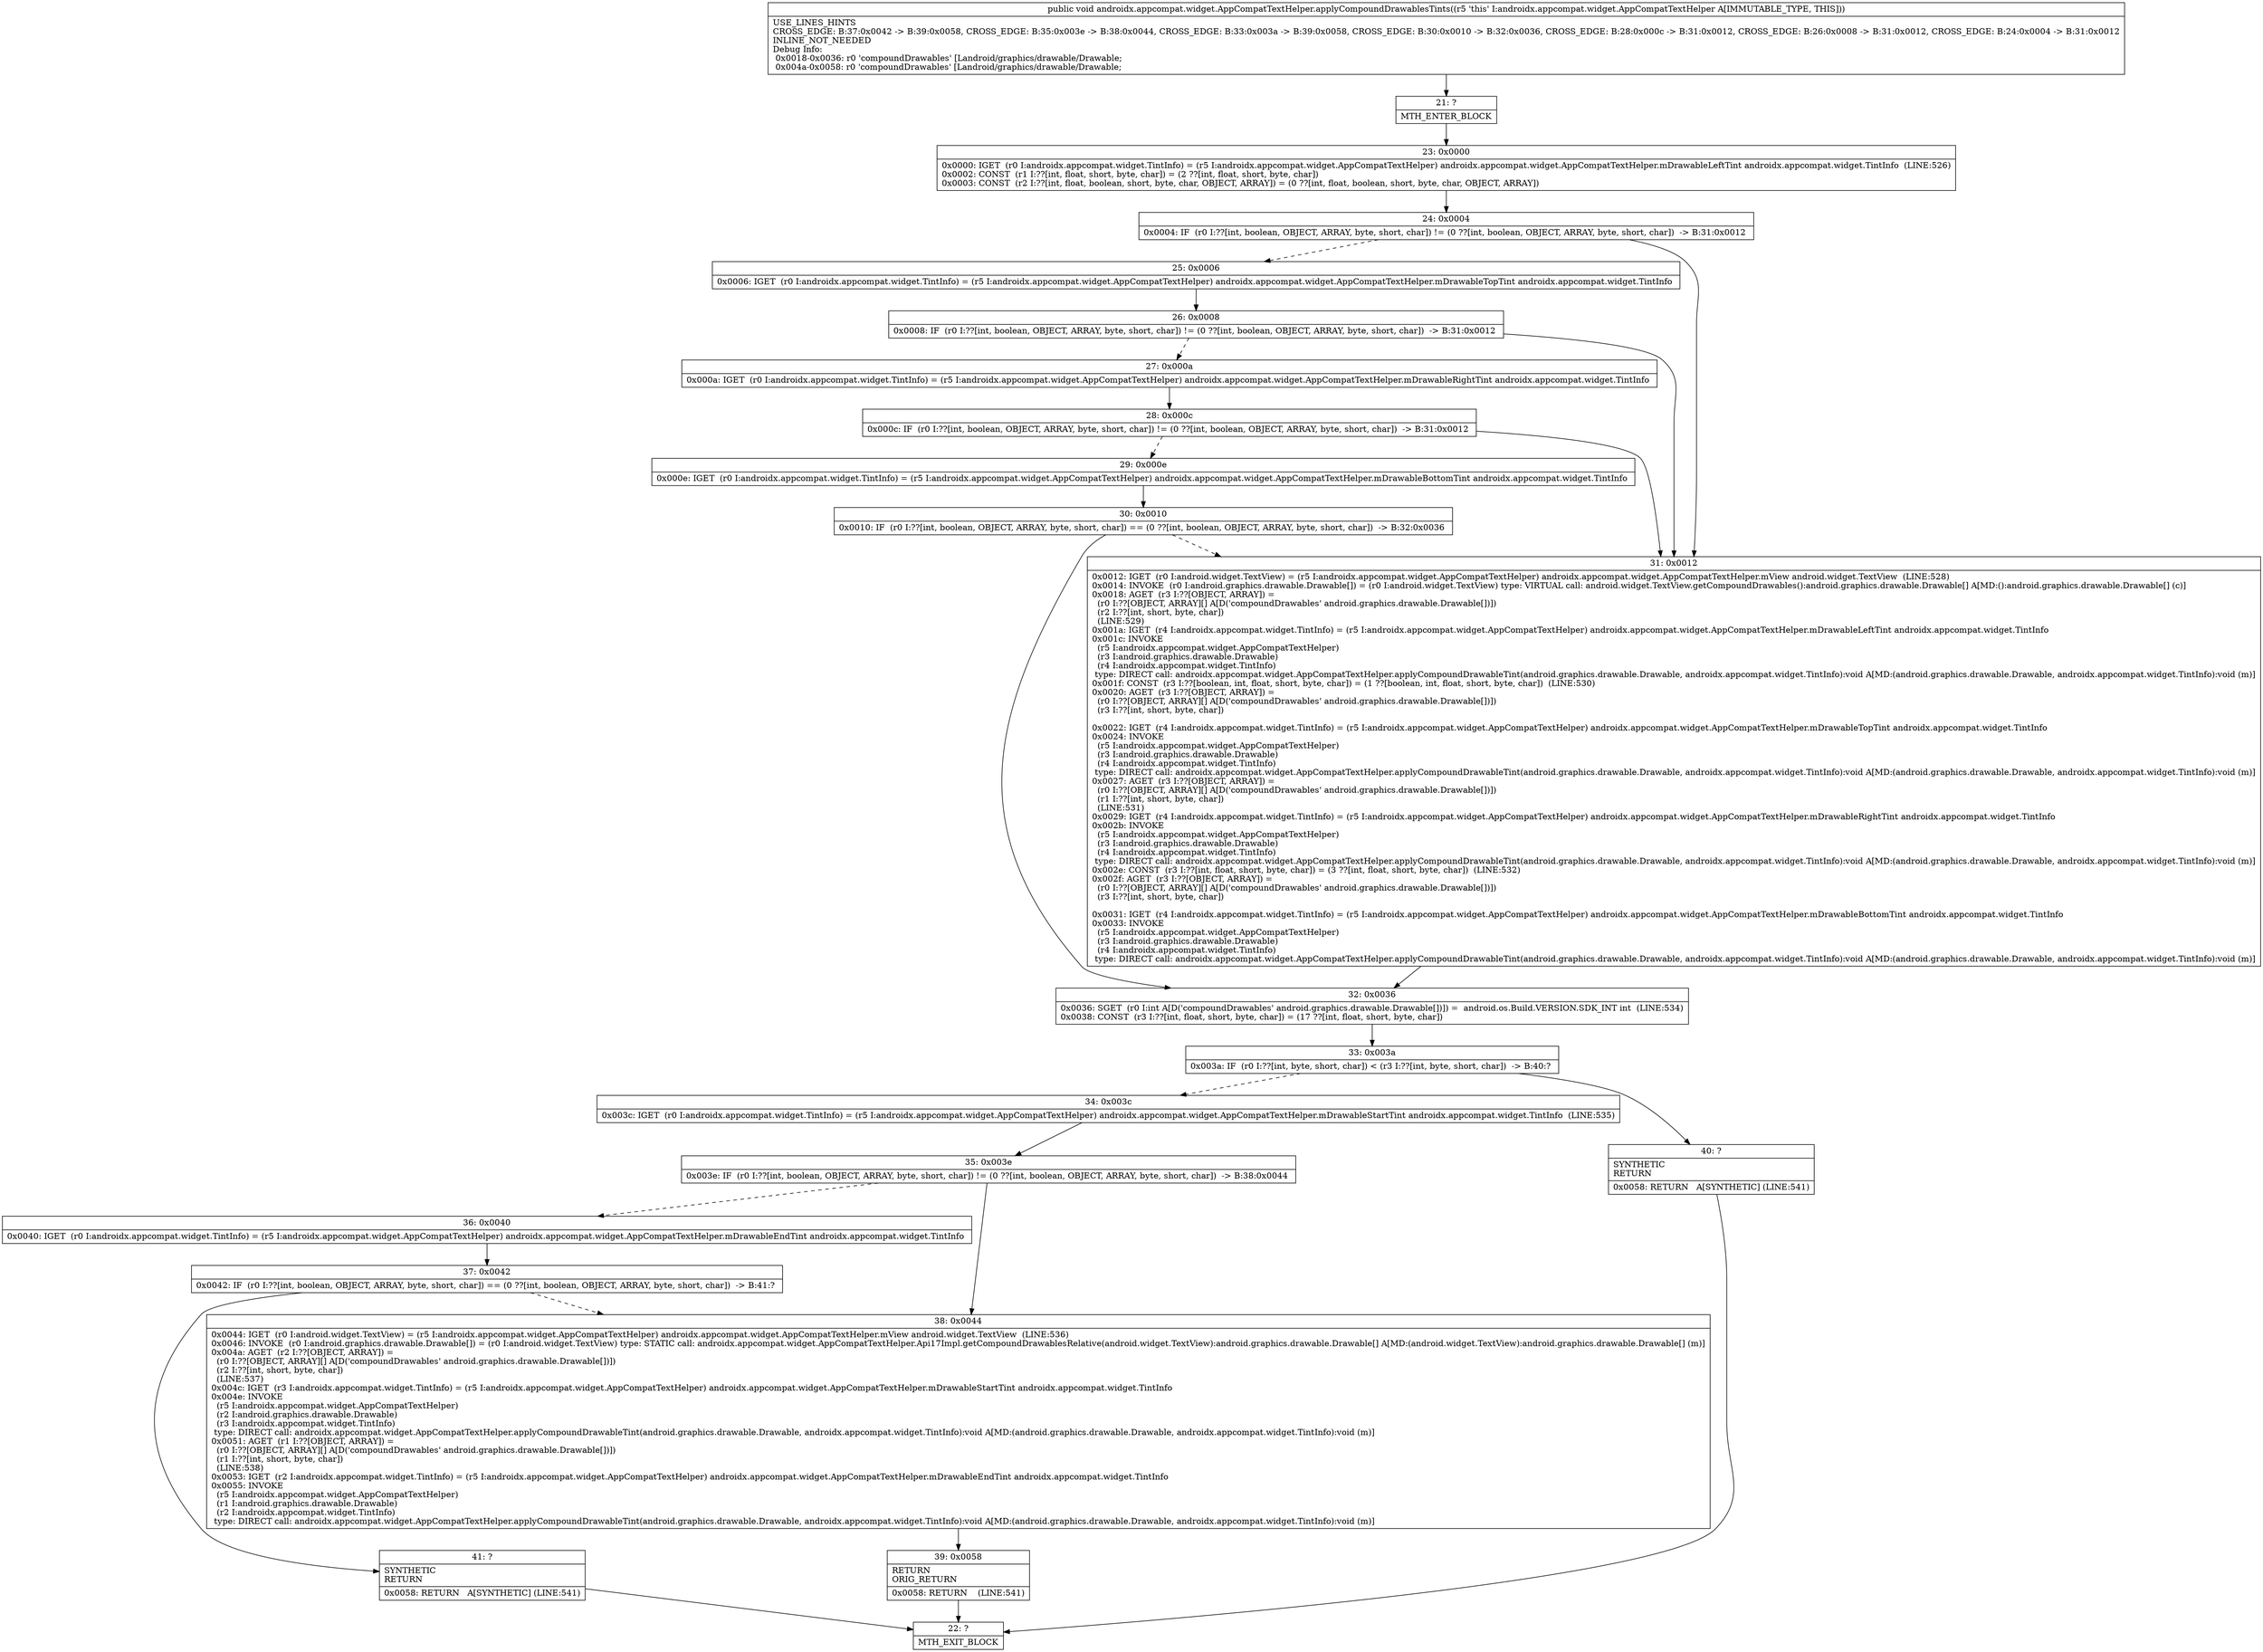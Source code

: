 digraph "CFG forandroidx.appcompat.widget.AppCompatTextHelper.applyCompoundDrawablesTints()V" {
Node_21 [shape=record,label="{21\:\ ?|MTH_ENTER_BLOCK\l}"];
Node_23 [shape=record,label="{23\:\ 0x0000|0x0000: IGET  (r0 I:androidx.appcompat.widget.TintInfo) = (r5 I:androidx.appcompat.widget.AppCompatTextHelper) androidx.appcompat.widget.AppCompatTextHelper.mDrawableLeftTint androidx.appcompat.widget.TintInfo  (LINE:526)\l0x0002: CONST  (r1 I:??[int, float, short, byte, char]) = (2 ??[int, float, short, byte, char]) \l0x0003: CONST  (r2 I:??[int, float, boolean, short, byte, char, OBJECT, ARRAY]) = (0 ??[int, float, boolean, short, byte, char, OBJECT, ARRAY]) \l}"];
Node_24 [shape=record,label="{24\:\ 0x0004|0x0004: IF  (r0 I:??[int, boolean, OBJECT, ARRAY, byte, short, char]) != (0 ??[int, boolean, OBJECT, ARRAY, byte, short, char])  \-\> B:31:0x0012 \l}"];
Node_25 [shape=record,label="{25\:\ 0x0006|0x0006: IGET  (r0 I:androidx.appcompat.widget.TintInfo) = (r5 I:androidx.appcompat.widget.AppCompatTextHelper) androidx.appcompat.widget.AppCompatTextHelper.mDrawableTopTint androidx.appcompat.widget.TintInfo \l}"];
Node_26 [shape=record,label="{26\:\ 0x0008|0x0008: IF  (r0 I:??[int, boolean, OBJECT, ARRAY, byte, short, char]) != (0 ??[int, boolean, OBJECT, ARRAY, byte, short, char])  \-\> B:31:0x0012 \l}"];
Node_27 [shape=record,label="{27\:\ 0x000a|0x000a: IGET  (r0 I:androidx.appcompat.widget.TintInfo) = (r5 I:androidx.appcompat.widget.AppCompatTextHelper) androidx.appcompat.widget.AppCompatTextHelper.mDrawableRightTint androidx.appcompat.widget.TintInfo \l}"];
Node_28 [shape=record,label="{28\:\ 0x000c|0x000c: IF  (r0 I:??[int, boolean, OBJECT, ARRAY, byte, short, char]) != (0 ??[int, boolean, OBJECT, ARRAY, byte, short, char])  \-\> B:31:0x0012 \l}"];
Node_29 [shape=record,label="{29\:\ 0x000e|0x000e: IGET  (r0 I:androidx.appcompat.widget.TintInfo) = (r5 I:androidx.appcompat.widget.AppCompatTextHelper) androidx.appcompat.widget.AppCompatTextHelper.mDrawableBottomTint androidx.appcompat.widget.TintInfo \l}"];
Node_30 [shape=record,label="{30\:\ 0x0010|0x0010: IF  (r0 I:??[int, boolean, OBJECT, ARRAY, byte, short, char]) == (0 ??[int, boolean, OBJECT, ARRAY, byte, short, char])  \-\> B:32:0x0036 \l}"];
Node_32 [shape=record,label="{32\:\ 0x0036|0x0036: SGET  (r0 I:int A[D('compoundDrawables' android.graphics.drawable.Drawable[])]) =  android.os.Build.VERSION.SDK_INT int  (LINE:534)\l0x0038: CONST  (r3 I:??[int, float, short, byte, char]) = (17 ??[int, float, short, byte, char]) \l}"];
Node_33 [shape=record,label="{33\:\ 0x003a|0x003a: IF  (r0 I:??[int, byte, short, char]) \< (r3 I:??[int, byte, short, char])  \-\> B:40:? \l}"];
Node_34 [shape=record,label="{34\:\ 0x003c|0x003c: IGET  (r0 I:androidx.appcompat.widget.TintInfo) = (r5 I:androidx.appcompat.widget.AppCompatTextHelper) androidx.appcompat.widget.AppCompatTextHelper.mDrawableStartTint androidx.appcompat.widget.TintInfo  (LINE:535)\l}"];
Node_35 [shape=record,label="{35\:\ 0x003e|0x003e: IF  (r0 I:??[int, boolean, OBJECT, ARRAY, byte, short, char]) != (0 ??[int, boolean, OBJECT, ARRAY, byte, short, char])  \-\> B:38:0x0044 \l}"];
Node_36 [shape=record,label="{36\:\ 0x0040|0x0040: IGET  (r0 I:androidx.appcompat.widget.TintInfo) = (r5 I:androidx.appcompat.widget.AppCompatTextHelper) androidx.appcompat.widget.AppCompatTextHelper.mDrawableEndTint androidx.appcompat.widget.TintInfo \l}"];
Node_37 [shape=record,label="{37\:\ 0x0042|0x0042: IF  (r0 I:??[int, boolean, OBJECT, ARRAY, byte, short, char]) == (0 ??[int, boolean, OBJECT, ARRAY, byte, short, char])  \-\> B:41:? \l}"];
Node_41 [shape=record,label="{41\:\ ?|SYNTHETIC\lRETURN\l|0x0058: RETURN   A[SYNTHETIC] (LINE:541)\l}"];
Node_22 [shape=record,label="{22\:\ ?|MTH_EXIT_BLOCK\l}"];
Node_38 [shape=record,label="{38\:\ 0x0044|0x0044: IGET  (r0 I:android.widget.TextView) = (r5 I:androidx.appcompat.widget.AppCompatTextHelper) androidx.appcompat.widget.AppCompatTextHelper.mView android.widget.TextView  (LINE:536)\l0x0046: INVOKE  (r0 I:android.graphics.drawable.Drawable[]) = (r0 I:android.widget.TextView) type: STATIC call: androidx.appcompat.widget.AppCompatTextHelper.Api17Impl.getCompoundDrawablesRelative(android.widget.TextView):android.graphics.drawable.Drawable[] A[MD:(android.widget.TextView):android.graphics.drawable.Drawable[] (m)]\l0x004a: AGET  (r2 I:??[OBJECT, ARRAY]) = \l  (r0 I:??[OBJECT, ARRAY][] A[D('compoundDrawables' android.graphics.drawable.Drawable[])])\l  (r2 I:??[int, short, byte, char])\l  (LINE:537)\l0x004c: IGET  (r3 I:androidx.appcompat.widget.TintInfo) = (r5 I:androidx.appcompat.widget.AppCompatTextHelper) androidx.appcompat.widget.AppCompatTextHelper.mDrawableStartTint androidx.appcompat.widget.TintInfo \l0x004e: INVOKE  \l  (r5 I:androidx.appcompat.widget.AppCompatTextHelper)\l  (r2 I:android.graphics.drawable.Drawable)\l  (r3 I:androidx.appcompat.widget.TintInfo)\l type: DIRECT call: androidx.appcompat.widget.AppCompatTextHelper.applyCompoundDrawableTint(android.graphics.drawable.Drawable, androidx.appcompat.widget.TintInfo):void A[MD:(android.graphics.drawable.Drawable, androidx.appcompat.widget.TintInfo):void (m)]\l0x0051: AGET  (r1 I:??[OBJECT, ARRAY]) = \l  (r0 I:??[OBJECT, ARRAY][] A[D('compoundDrawables' android.graphics.drawable.Drawable[])])\l  (r1 I:??[int, short, byte, char])\l  (LINE:538)\l0x0053: IGET  (r2 I:androidx.appcompat.widget.TintInfo) = (r5 I:androidx.appcompat.widget.AppCompatTextHelper) androidx.appcompat.widget.AppCompatTextHelper.mDrawableEndTint androidx.appcompat.widget.TintInfo \l0x0055: INVOKE  \l  (r5 I:androidx.appcompat.widget.AppCompatTextHelper)\l  (r1 I:android.graphics.drawable.Drawable)\l  (r2 I:androidx.appcompat.widget.TintInfo)\l type: DIRECT call: androidx.appcompat.widget.AppCompatTextHelper.applyCompoundDrawableTint(android.graphics.drawable.Drawable, androidx.appcompat.widget.TintInfo):void A[MD:(android.graphics.drawable.Drawable, androidx.appcompat.widget.TintInfo):void (m)]\l}"];
Node_39 [shape=record,label="{39\:\ 0x0058|RETURN\lORIG_RETURN\l|0x0058: RETURN    (LINE:541)\l}"];
Node_40 [shape=record,label="{40\:\ ?|SYNTHETIC\lRETURN\l|0x0058: RETURN   A[SYNTHETIC] (LINE:541)\l}"];
Node_31 [shape=record,label="{31\:\ 0x0012|0x0012: IGET  (r0 I:android.widget.TextView) = (r5 I:androidx.appcompat.widget.AppCompatTextHelper) androidx.appcompat.widget.AppCompatTextHelper.mView android.widget.TextView  (LINE:528)\l0x0014: INVOKE  (r0 I:android.graphics.drawable.Drawable[]) = (r0 I:android.widget.TextView) type: VIRTUAL call: android.widget.TextView.getCompoundDrawables():android.graphics.drawable.Drawable[] A[MD:():android.graphics.drawable.Drawable[] (c)]\l0x0018: AGET  (r3 I:??[OBJECT, ARRAY]) = \l  (r0 I:??[OBJECT, ARRAY][] A[D('compoundDrawables' android.graphics.drawable.Drawable[])])\l  (r2 I:??[int, short, byte, char])\l  (LINE:529)\l0x001a: IGET  (r4 I:androidx.appcompat.widget.TintInfo) = (r5 I:androidx.appcompat.widget.AppCompatTextHelper) androidx.appcompat.widget.AppCompatTextHelper.mDrawableLeftTint androidx.appcompat.widget.TintInfo \l0x001c: INVOKE  \l  (r5 I:androidx.appcompat.widget.AppCompatTextHelper)\l  (r3 I:android.graphics.drawable.Drawable)\l  (r4 I:androidx.appcompat.widget.TintInfo)\l type: DIRECT call: androidx.appcompat.widget.AppCompatTextHelper.applyCompoundDrawableTint(android.graphics.drawable.Drawable, androidx.appcompat.widget.TintInfo):void A[MD:(android.graphics.drawable.Drawable, androidx.appcompat.widget.TintInfo):void (m)]\l0x001f: CONST  (r3 I:??[boolean, int, float, short, byte, char]) = (1 ??[boolean, int, float, short, byte, char])  (LINE:530)\l0x0020: AGET  (r3 I:??[OBJECT, ARRAY]) = \l  (r0 I:??[OBJECT, ARRAY][] A[D('compoundDrawables' android.graphics.drawable.Drawable[])])\l  (r3 I:??[int, short, byte, char])\l \l0x0022: IGET  (r4 I:androidx.appcompat.widget.TintInfo) = (r5 I:androidx.appcompat.widget.AppCompatTextHelper) androidx.appcompat.widget.AppCompatTextHelper.mDrawableTopTint androidx.appcompat.widget.TintInfo \l0x0024: INVOKE  \l  (r5 I:androidx.appcompat.widget.AppCompatTextHelper)\l  (r3 I:android.graphics.drawable.Drawable)\l  (r4 I:androidx.appcompat.widget.TintInfo)\l type: DIRECT call: androidx.appcompat.widget.AppCompatTextHelper.applyCompoundDrawableTint(android.graphics.drawable.Drawable, androidx.appcompat.widget.TintInfo):void A[MD:(android.graphics.drawable.Drawable, androidx.appcompat.widget.TintInfo):void (m)]\l0x0027: AGET  (r3 I:??[OBJECT, ARRAY]) = \l  (r0 I:??[OBJECT, ARRAY][] A[D('compoundDrawables' android.graphics.drawable.Drawable[])])\l  (r1 I:??[int, short, byte, char])\l  (LINE:531)\l0x0029: IGET  (r4 I:androidx.appcompat.widget.TintInfo) = (r5 I:androidx.appcompat.widget.AppCompatTextHelper) androidx.appcompat.widget.AppCompatTextHelper.mDrawableRightTint androidx.appcompat.widget.TintInfo \l0x002b: INVOKE  \l  (r5 I:androidx.appcompat.widget.AppCompatTextHelper)\l  (r3 I:android.graphics.drawable.Drawable)\l  (r4 I:androidx.appcompat.widget.TintInfo)\l type: DIRECT call: androidx.appcompat.widget.AppCompatTextHelper.applyCompoundDrawableTint(android.graphics.drawable.Drawable, androidx.appcompat.widget.TintInfo):void A[MD:(android.graphics.drawable.Drawable, androidx.appcompat.widget.TintInfo):void (m)]\l0x002e: CONST  (r3 I:??[int, float, short, byte, char]) = (3 ??[int, float, short, byte, char])  (LINE:532)\l0x002f: AGET  (r3 I:??[OBJECT, ARRAY]) = \l  (r0 I:??[OBJECT, ARRAY][] A[D('compoundDrawables' android.graphics.drawable.Drawable[])])\l  (r3 I:??[int, short, byte, char])\l \l0x0031: IGET  (r4 I:androidx.appcompat.widget.TintInfo) = (r5 I:androidx.appcompat.widget.AppCompatTextHelper) androidx.appcompat.widget.AppCompatTextHelper.mDrawableBottomTint androidx.appcompat.widget.TintInfo \l0x0033: INVOKE  \l  (r5 I:androidx.appcompat.widget.AppCompatTextHelper)\l  (r3 I:android.graphics.drawable.Drawable)\l  (r4 I:androidx.appcompat.widget.TintInfo)\l type: DIRECT call: androidx.appcompat.widget.AppCompatTextHelper.applyCompoundDrawableTint(android.graphics.drawable.Drawable, androidx.appcompat.widget.TintInfo):void A[MD:(android.graphics.drawable.Drawable, androidx.appcompat.widget.TintInfo):void (m)]\l}"];
MethodNode[shape=record,label="{public void androidx.appcompat.widget.AppCompatTextHelper.applyCompoundDrawablesTints((r5 'this' I:androidx.appcompat.widget.AppCompatTextHelper A[IMMUTABLE_TYPE, THIS]))  | USE_LINES_HINTS\lCROSS_EDGE: B:37:0x0042 \-\> B:39:0x0058, CROSS_EDGE: B:35:0x003e \-\> B:38:0x0044, CROSS_EDGE: B:33:0x003a \-\> B:39:0x0058, CROSS_EDGE: B:30:0x0010 \-\> B:32:0x0036, CROSS_EDGE: B:28:0x000c \-\> B:31:0x0012, CROSS_EDGE: B:26:0x0008 \-\> B:31:0x0012, CROSS_EDGE: B:24:0x0004 \-\> B:31:0x0012\lINLINE_NOT_NEEDED\lDebug Info:\l  0x0018\-0x0036: r0 'compoundDrawables' [Landroid\/graphics\/drawable\/Drawable;\l  0x004a\-0x0058: r0 'compoundDrawables' [Landroid\/graphics\/drawable\/Drawable;\l}"];
MethodNode -> Node_21;Node_21 -> Node_23;
Node_23 -> Node_24;
Node_24 -> Node_25[style=dashed];
Node_24 -> Node_31;
Node_25 -> Node_26;
Node_26 -> Node_27[style=dashed];
Node_26 -> Node_31;
Node_27 -> Node_28;
Node_28 -> Node_29[style=dashed];
Node_28 -> Node_31;
Node_29 -> Node_30;
Node_30 -> Node_31[style=dashed];
Node_30 -> Node_32;
Node_32 -> Node_33;
Node_33 -> Node_34[style=dashed];
Node_33 -> Node_40;
Node_34 -> Node_35;
Node_35 -> Node_36[style=dashed];
Node_35 -> Node_38;
Node_36 -> Node_37;
Node_37 -> Node_38[style=dashed];
Node_37 -> Node_41;
Node_41 -> Node_22;
Node_38 -> Node_39;
Node_39 -> Node_22;
Node_40 -> Node_22;
Node_31 -> Node_32;
}

